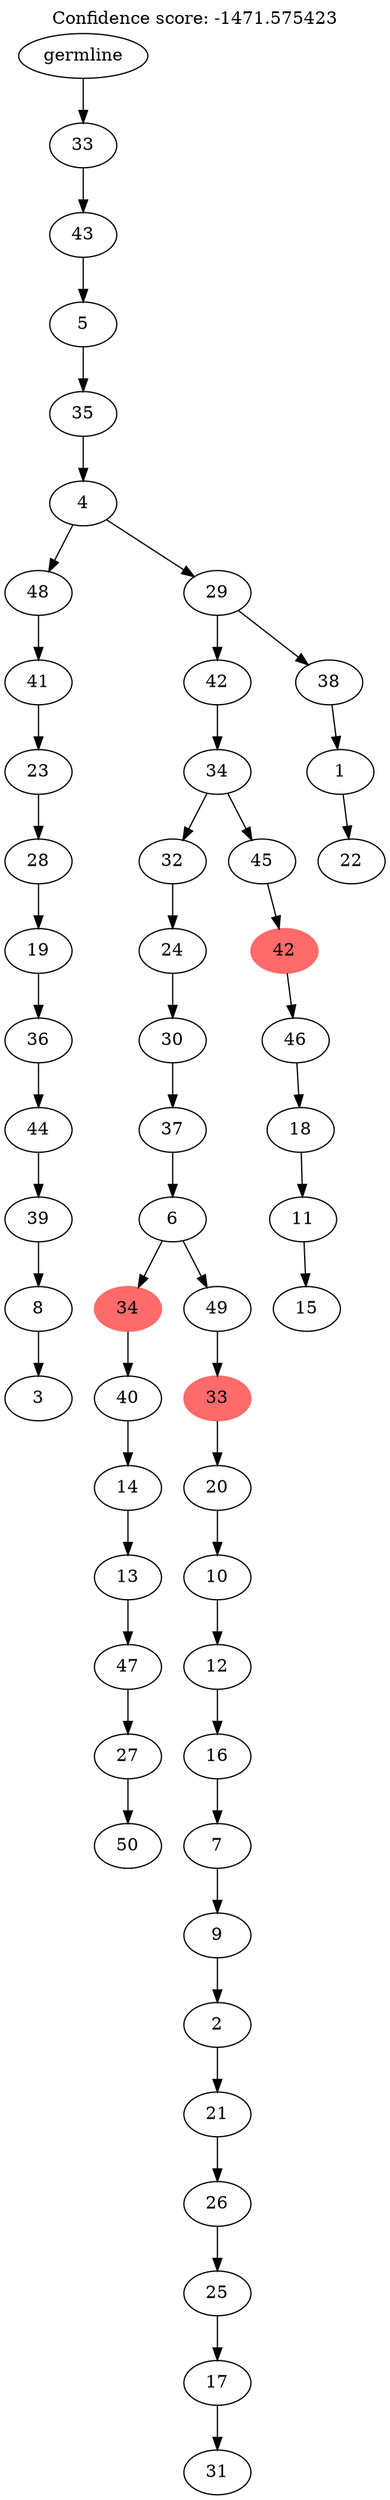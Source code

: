 digraph g {
	"52" -> "53";
	"53" [label="3"];
	"51" -> "52";
	"52" [label="8"];
	"50" -> "51";
	"51" [label="39"];
	"49" -> "50";
	"50" [label="44"];
	"48" -> "49";
	"49" [label="36"];
	"47" -> "48";
	"48" [label="19"];
	"46" -> "47";
	"47" [label="28"];
	"45" -> "46";
	"46" [label="23"];
	"44" -> "45";
	"45" [label="41"];
	"42" -> "43";
	"43" [label="50"];
	"41" -> "42";
	"42" [label="27"];
	"40" -> "41";
	"41" [label="47"];
	"39" -> "40";
	"40" [label="13"];
	"38" -> "39";
	"39" [label="14"];
	"37" -> "38";
	"38" [label="40"];
	"35" -> "36";
	"36" [label="31"];
	"34" -> "35";
	"35" [label="17"];
	"33" -> "34";
	"34" [label="25"];
	"32" -> "33";
	"33" [label="26"];
	"31" -> "32";
	"32" [label="21"];
	"30" -> "31";
	"31" [label="2"];
	"29" -> "30";
	"30" [label="9"];
	"28" -> "29";
	"29" [label="7"];
	"27" -> "28";
	"28" [label="16"];
	"26" -> "27";
	"27" [label="12"];
	"25" -> "26";
	"26" [label="10"];
	"24" -> "25";
	"25" [label="20"];
	"23" -> "24";
	"24" [color=indianred1, style=filled, label="33"];
	"22" -> "23";
	"23" [label="49"];
	"22" -> "37";
	"37" [color=indianred1, style=filled, label="34"];
	"21" -> "22";
	"22" [label="6"];
	"20" -> "21";
	"21" [label="37"];
	"19" -> "20";
	"20" [label="30"];
	"18" -> "19";
	"19" [label="24"];
	"16" -> "17";
	"17" [label="15"];
	"15" -> "16";
	"16" [label="11"];
	"14" -> "15";
	"15" [label="18"];
	"13" -> "14";
	"14" [label="46"];
	"12" -> "13";
	"13" [color=indianred1, style=filled, label="42"];
	"11" -> "12";
	"12" [label="45"];
	"11" -> "18";
	"18" [label="32"];
	"10" -> "11";
	"11" [label="34"];
	"8" -> "9";
	"9" [label="22"];
	"7" -> "8";
	"8" [label="1"];
	"6" -> "7";
	"7" [label="38"];
	"6" -> "10";
	"10" [label="42"];
	"5" -> "6";
	"6" [label="29"];
	"5" -> "44";
	"44" [label="48"];
	"4" -> "5";
	"5" [label="4"];
	"3" -> "4";
	"4" [label="35"];
	"2" -> "3";
	"3" [label="5"];
	"1" -> "2";
	"2" [label="43"];
	"0" -> "1";
	"1" [label="33"];
	"0" [label="germline"];
	labelloc="t";
	label="Confidence score: -1471.575423";
}
